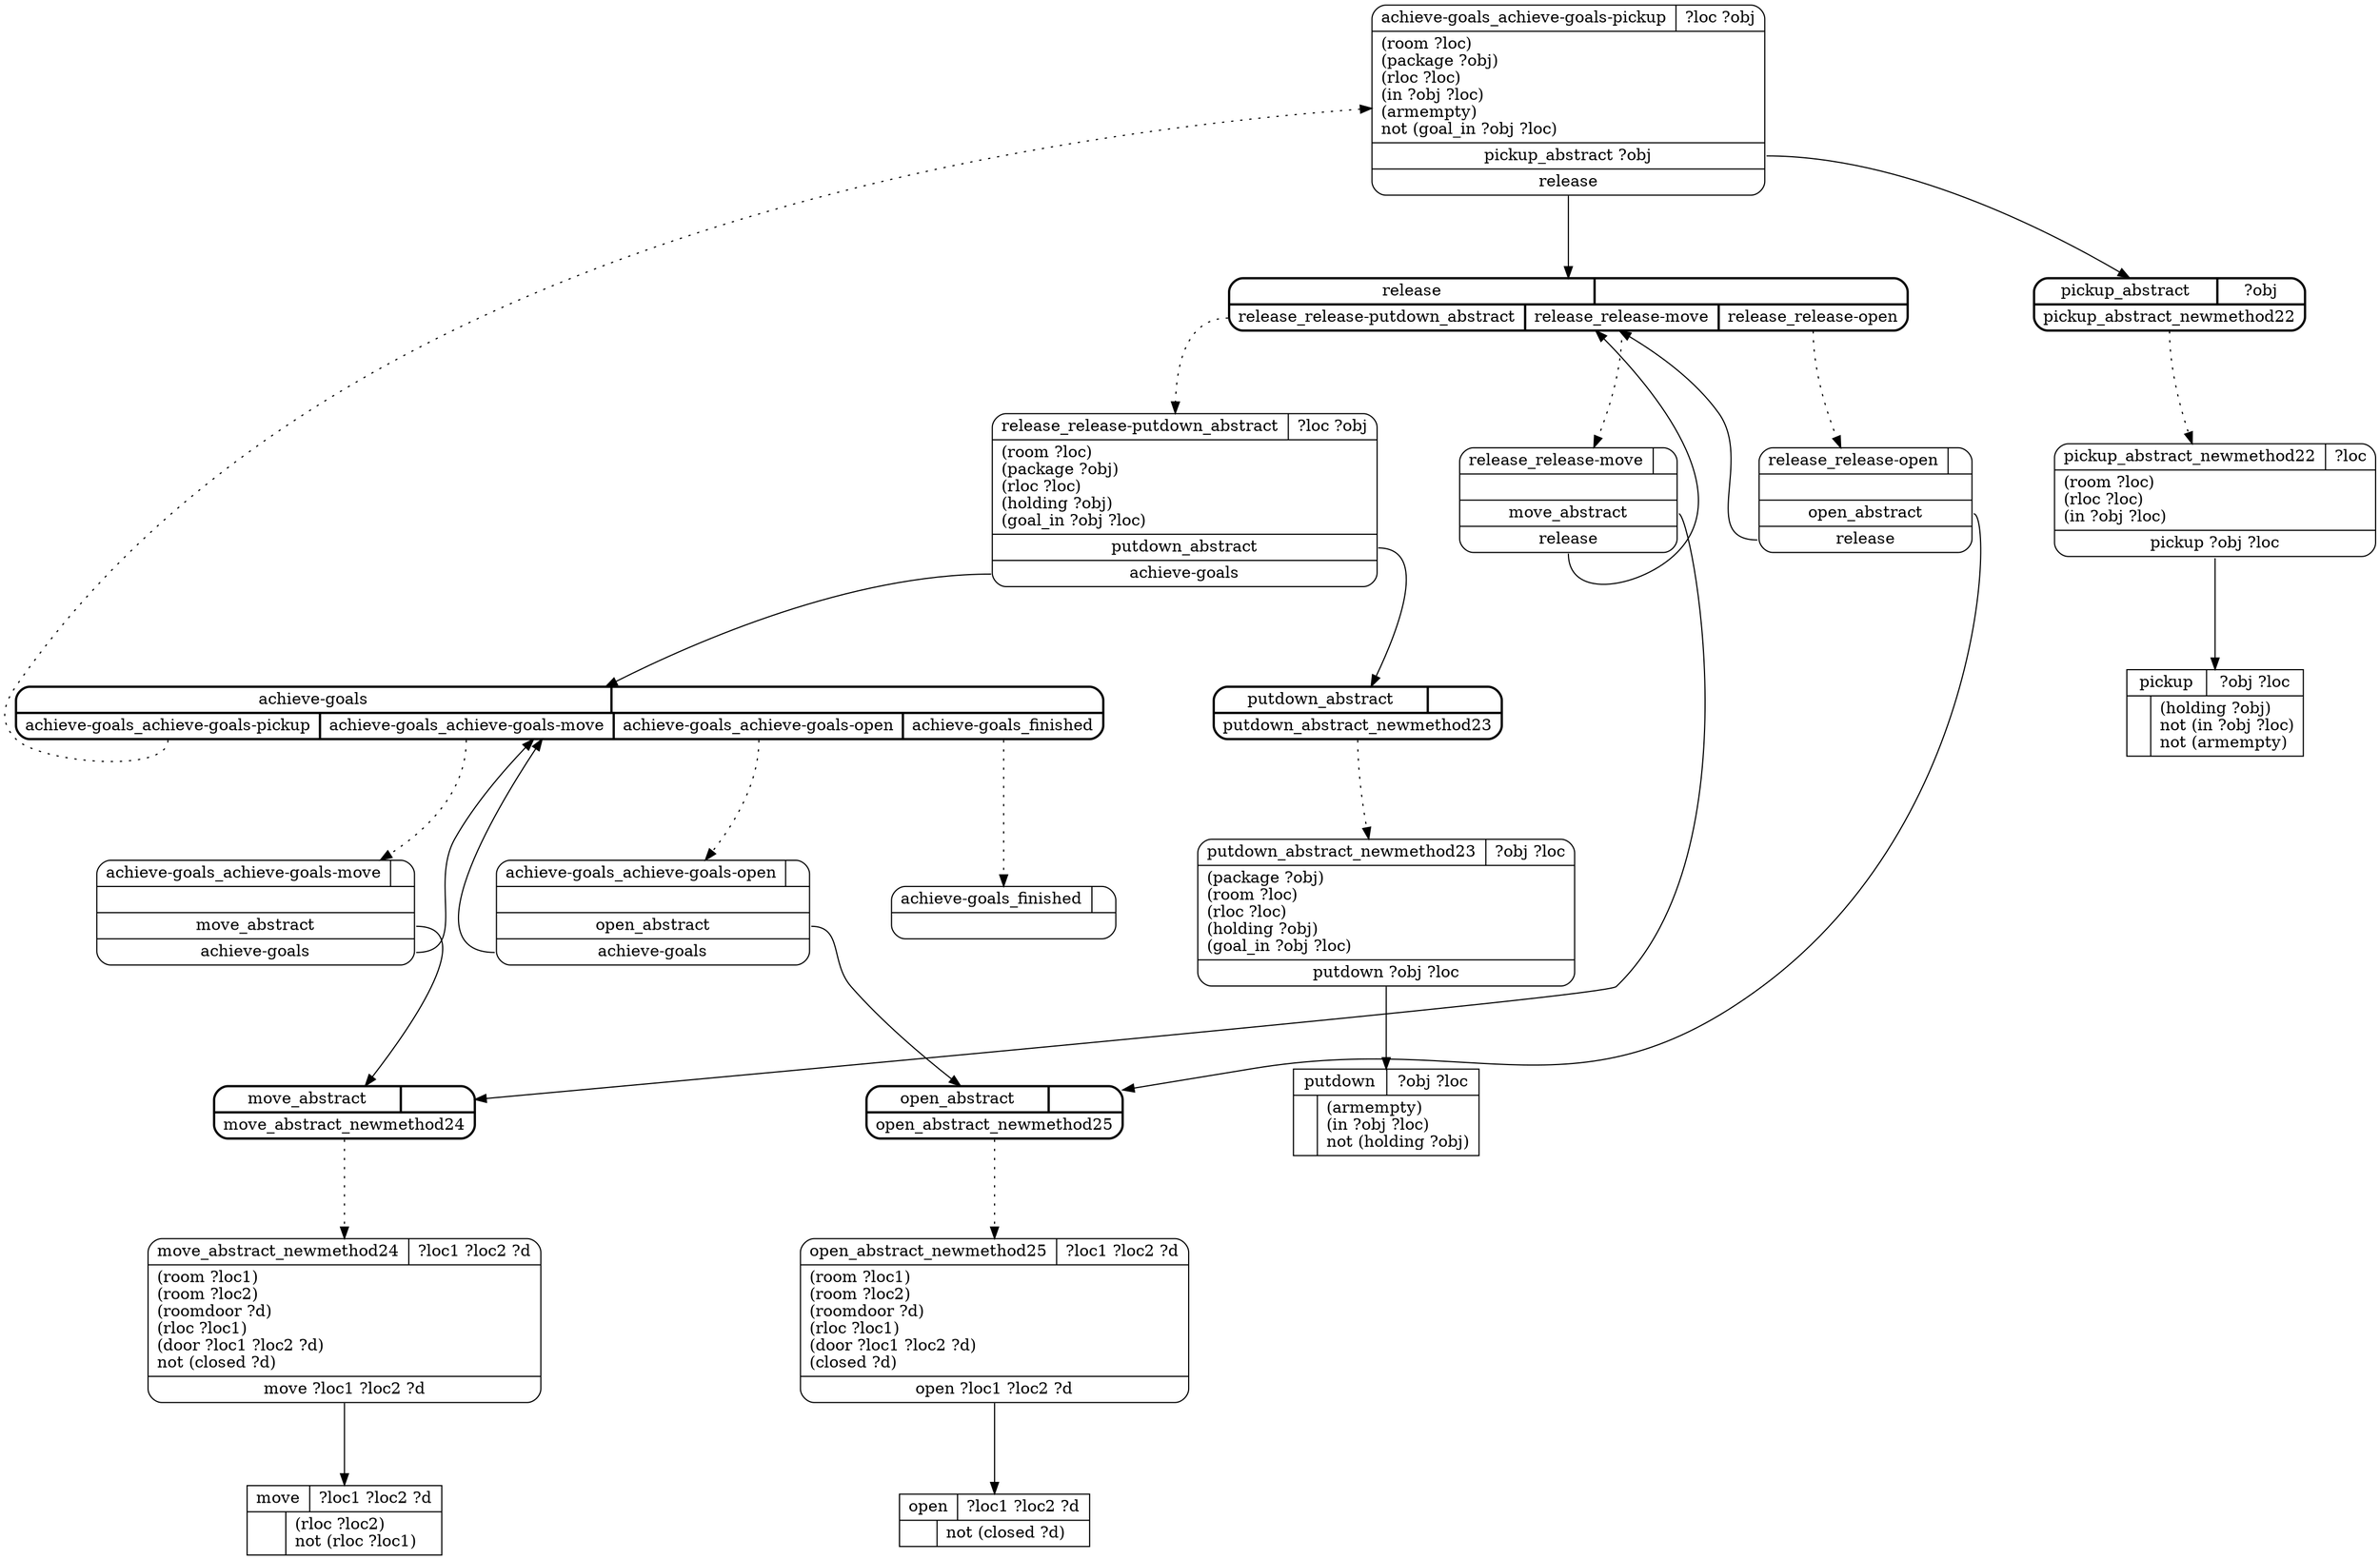 // Generated by Hype
digraph "robot" {
  nodesep=1
  ranksep=1
  // Operators
  node [shape=record]
  "pickup" [
    label="{{\N|?obj ?loc}|{|(holding ?obj)\lnot (in ?obj ?loc)\lnot (armempty)\l}}"
  ]
  "putdown" [
    label="{{\N|?obj ?loc}|{|(armempty)\l(in ?obj ?loc)\lnot (holding ?obj)\l}}"
  ]
  "move" [
    label="{{\N|?loc1 ?loc2 ?d}|{|(rloc ?loc2)\lnot (rloc ?loc1)\l}}"
  ]
  "open" [
    label="{{\N|?loc1 ?loc2 ?d}|{|not (closed ?d)\l}}"
  ]
  // Methods
  node [shape=Mrecord]
  "achieve-goals" [
    style=bold
    label="{{\N|}|{<0>achieve-goals_achieve-goals-pickup|<1>achieve-goals_achieve-goals-move|<2>achieve-goals_achieve-goals-open|<3>achieve-goals_finished}}"
  ]
  "achieve-goals_achieve-goals-pickup" [
    label="{{\N|?loc ?obj}|(room ?loc)\l(package ?obj)\l(rloc ?loc)\l(in ?obj ?loc)\l(armempty)\lnot (goal_in ?obj ?loc)\l|<0>pickup_abstract ?obj|<1>release}"
  ]
  "achieve-goals":0 -> "achieve-goals_achieve-goals-pickup" [style=dotted]
  "achieve-goals_achieve-goals-pickup":0 -> "pickup_abstract"
  "achieve-goals_achieve-goals-pickup":1 -> "release"
  "achieve-goals_achieve-goals-move" [
    label="{{\N|}||<0>move_abstract|<1>achieve-goals}"
  ]
  "achieve-goals":1 -> "achieve-goals_achieve-goals-move" [style=dotted]
  "achieve-goals_achieve-goals-move":0 -> "move_abstract"
  "achieve-goals_achieve-goals-move":1 -> "achieve-goals"
  "achieve-goals_achieve-goals-open" [
    label="{{\N|}||<0>open_abstract|<1>achieve-goals}"
  ]
  "achieve-goals":2 -> "achieve-goals_achieve-goals-open" [style=dotted]
  "achieve-goals_achieve-goals-open":0 -> "open_abstract"
  "achieve-goals_achieve-goals-open":1 -> "achieve-goals"
  "achieve-goals_finished" [
    label="{{\N|}|}"
  ]
  "achieve-goals":3 -> "achieve-goals_finished" [style=dotted]
  "release" [
    style=bold
    label="{{\N|}|{<0>release_release-putdown_abstract|<1>release_release-move|<2>release_release-open}}"
  ]
  "release_release-putdown_abstract" [
    label="{{\N|?loc ?obj}|(room ?loc)\l(package ?obj)\l(rloc ?loc)\l(holding ?obj)\l(goal_in ?obj ?loc)\l|<0>putdown_abstract|<1>achieve-goals}"
  ]
  "release":0 -> "release_release-putdown_abstract" [style=dotted]
  "release_release-putdown_abstract":0 -> "putdown_abstract"
  "release_release-putdown_abstract":1 -> "achieve-goals"
  "release_release-move" [
    label="{{\N|}||<0>move_abstract|<1>release}"
  ]
  "release":1 -> "release_release-move" [style=dotted]
  "release_release-move":0 -> "move_abstract"
  "release_release-move":1 -> "release"
  "release_release-open" [
    label="{{\N|}||<0>open_abstract|<1>release}"
  ]
  "release":2 -> "release_release-open" [style=dotted]
  "release_release-open":0 -> "open_abstract"
  "release_release-open":1 -> "release"
  "pickup_abstract" [
    style=bold
    label="{{\N|?obj}|{<0>pickup_abstract_newmethod22}}"
  ]
  "pickup_abstract_newmethod22" [
    label="{{\N|?loc}|(room ?loc)\l(rloc ?loc)\l(in ?obj ?loc)\l|<0>pickup ?obj ?loc}"
  ]
  "pickup_abstract":0 -> "pickup_abstract_newmethod22" [style=dotted]
  "pickup_abstract_newmethod22":0 -> "pickup"
  "putdown_abstract" [
    style=bold
    label="{{\N|}|{<0>putdown_abstract_newmethod23}}"
  ]
  "putdown_abstract_newmethod23" [
    label="{{\N|?obj ?loc}|(package ?obj)\l(room ?loc)\l(rloc ?loc)\l(holding ?obj)\l(goal_in ?obj ?loc)\l|<0>putdown ?obj ?loc}"
  ]
  "putdown_abstract":0 -> "putdown_abstract_newmethod23" [style=dotted]
  "putdown_abstract_newmethod23":0 -> "putdown"
  "move_abstract" [
    style=bold
    label="{{\N|}|{<0>move_abstract_newmethod24}}"
  ]
  "move_abstract_newmethod24" [
    label="{{\N|?loc1 ?loc2 ?d}|(room ?loc1)\l(room ?loc2)\l(roomdoor ?d)\l(rloc ?loc1)\l(door ?loc1 ?loc2 ?d)\lnot (closed ?d)\l|<0>move ?loc1 ?loc2 ?d}"
  ]
  "move_abstract":0 -> "move_abstract_newmethod24" [style=dotted]
  "move_abstract_newmethod24":0 -> "move"
  "open_abstract" [
    style=bold
    label="{{\N|}|{<0>open_abstract_newmethod25}}"
  ]
  "open_abstract_newmethod25" [
    label="{{\N|?loc1 ?loc2 ?d}|(room ?loc1)\l(room ?loc2)\l(roomdoor ?d)\l(rloc ?loc1)\l(door ?loc1 ?loc2 ?d)\l(closed ?d)\l|<0>open ?loc1 ?loc2 ?d}"
  ]
  "open_abstract":0 -> "open_abstract_newmethod25" [style=dotted]
  "open_abstract_newmethod25":0 -> "open"
}